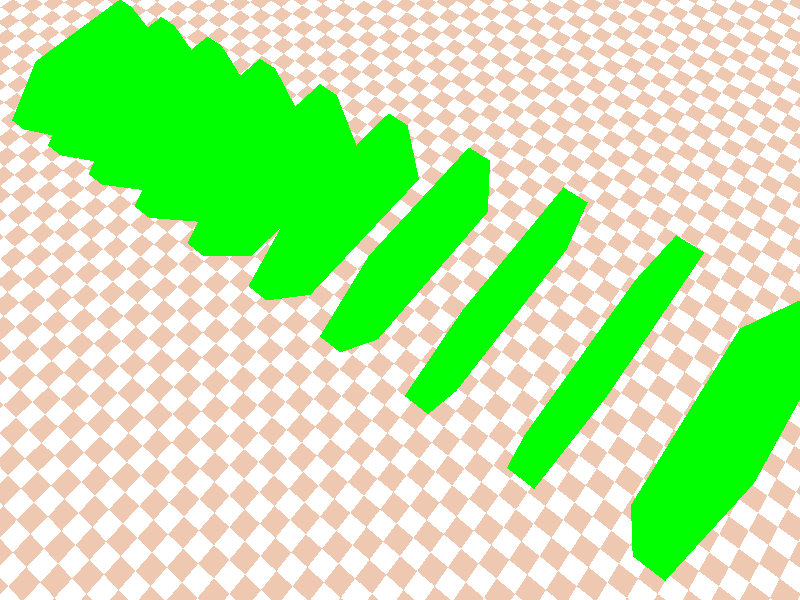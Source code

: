 
#include "colors.inc"
#include "glass.inc"
#include "golds.inc"
#include "metals.inc"
#include "stones.inc"
#include "woods.inc"

light_source {
  <-5,10,-15>  
  color White*2  
}
plane
{
    y, 0
    pigment {checker White Tan}
}


background { color White }

camera {
  // y - wysokość
  //        x,y,z
  location <20,30,-10>
  look_at <12,0,0>     
 
}
// prism { 
//   [właściwości...] H_1, H_2, n, 
//   <Punkt_1>, <Punkt_2>, ... <Punkt_n>  
//   [ open ] [modyfikatory...] }
#declare Count=0; 

#while (Count < 10)
    prism {
        linear_spline
        0,1,5,
        <3,5>, <-3,5>, <-4,0>, <4,0>,<6,3>
        pigment { Green }
        rotate <-90, 90, 0> // <x°, y°, z°>
        translate <Count*4 - 10, Count, 0> // <x, y, z>

    }
#declare Count=Count+1; 
#end